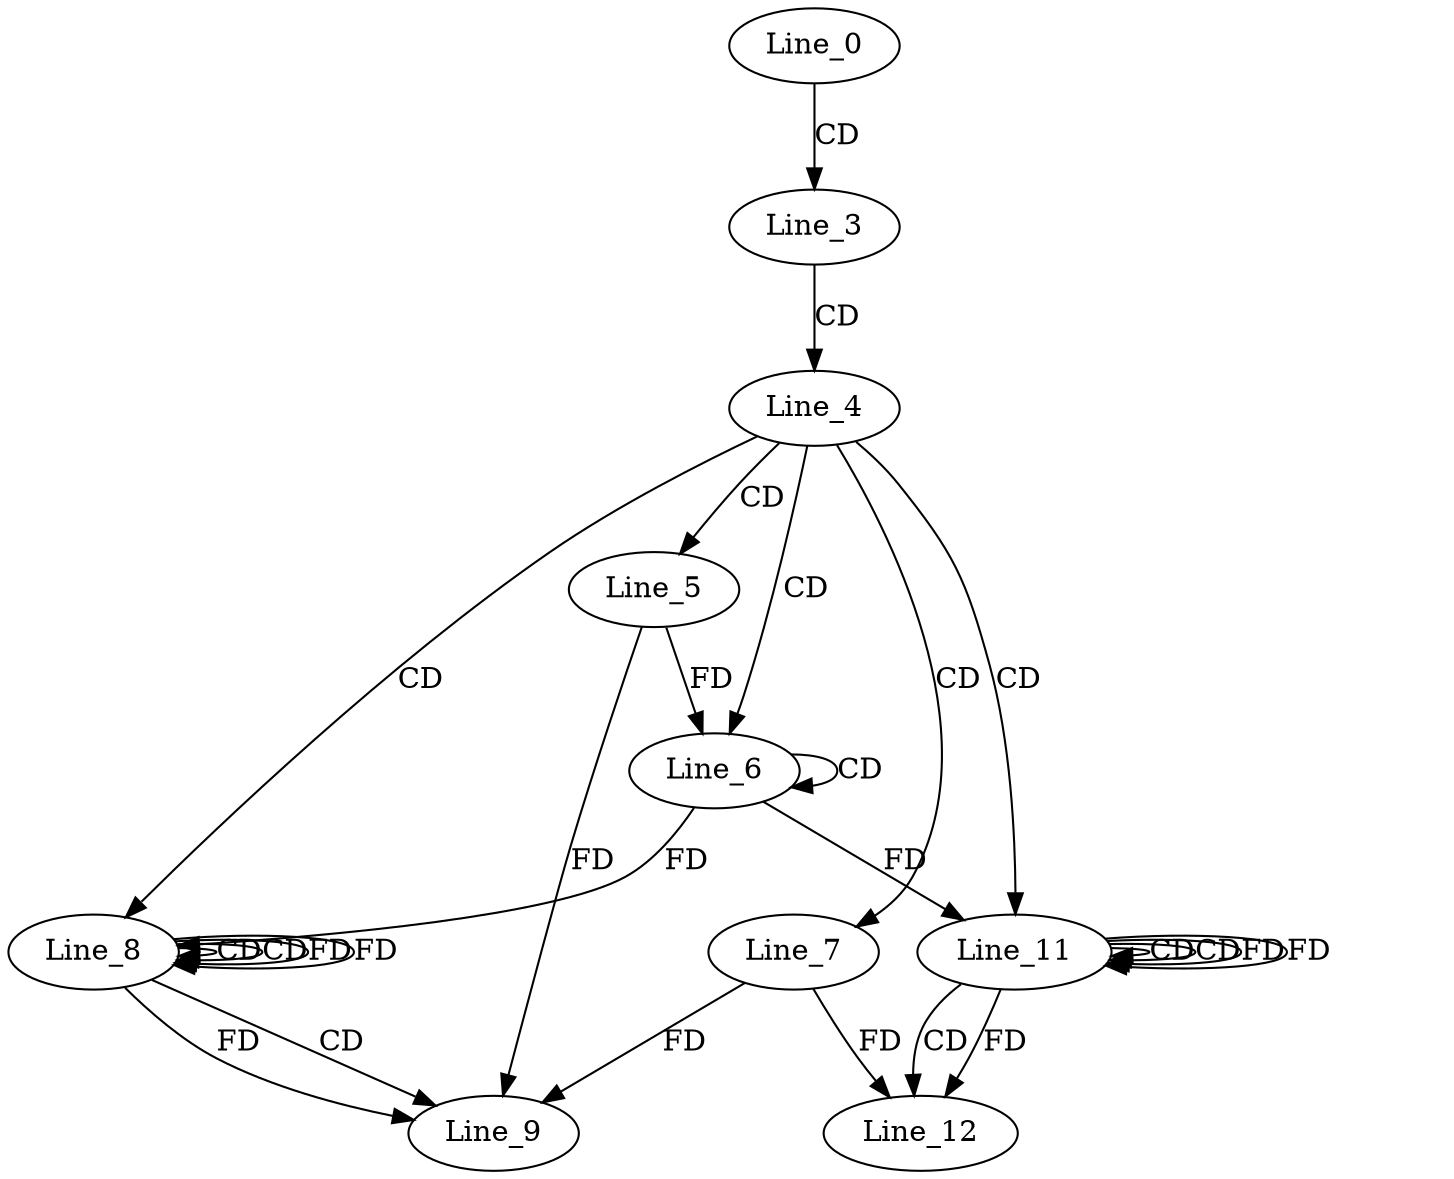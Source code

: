 digraph G {
  Line_0;
  Line_3;
  Line_4;
  Line_5;
  Line_6;
  Line_6;
  Line_7;
  Line_8;
  Line_8;
  Line_8;
  Line_9;
  Line_9;
  Line_9;
  Line_11;
  Line_11;
  Line_11;
  Line_12;
  Line_12;
  Line_12;
  Line_0 -> Line_3 [ label="CD" ];
  Line_3 -> Line_4 [ label="CD" ];
  Line_4 -> Line_5 [ label="CD" ];
  Line_4 -> Line_6 [ label="CD" ];
  Line_6 -> Line_6 [ label="CD" ];
  Line_5 -> Line_6 [ label="FD" ];
  Line_4 -> Line_7 [ label="CD" ];
  Line_4 -> Line_8 [ label="CD" ];
  Line_8 -> Line_8 [ label="CD" ];
  Line_6 -> Line_8 [ label="FD" ];
  Line_8 -> Line_8 [ label="CD" ];
  Line_8 -> Line_8 [ label="FD" ];
  Line_8 -> Line_9 [ label="CD" ];
  Line_7 -> Line_9 [ label="FD" ];
  Line_5 -> Line_9 [ label="FD" ];
  Line_8 -> Line_9 [ label="FD" ];
  Line_4 -> Line_11 [ label="CD" ];
  Line_11 -> Line_11 [ label="CD" ];
  Line_6 -> Line_11 [ label="FD" ];
  Line_11 -> Line_11 [ label="CD" ];
  Line_11 -> Line_11 [ label="FD" ];
  Line_11 -> Line_12 [ label="CD" ];
  Line_7 -> Line_12 [ label="FD" ];
  Line_11 -> Line_12 [ label="FD" ];
  Line_8 -> Line_8 [ label="FD" ];
  Line_11 -> Line_11 [ label="FD" ];
}

